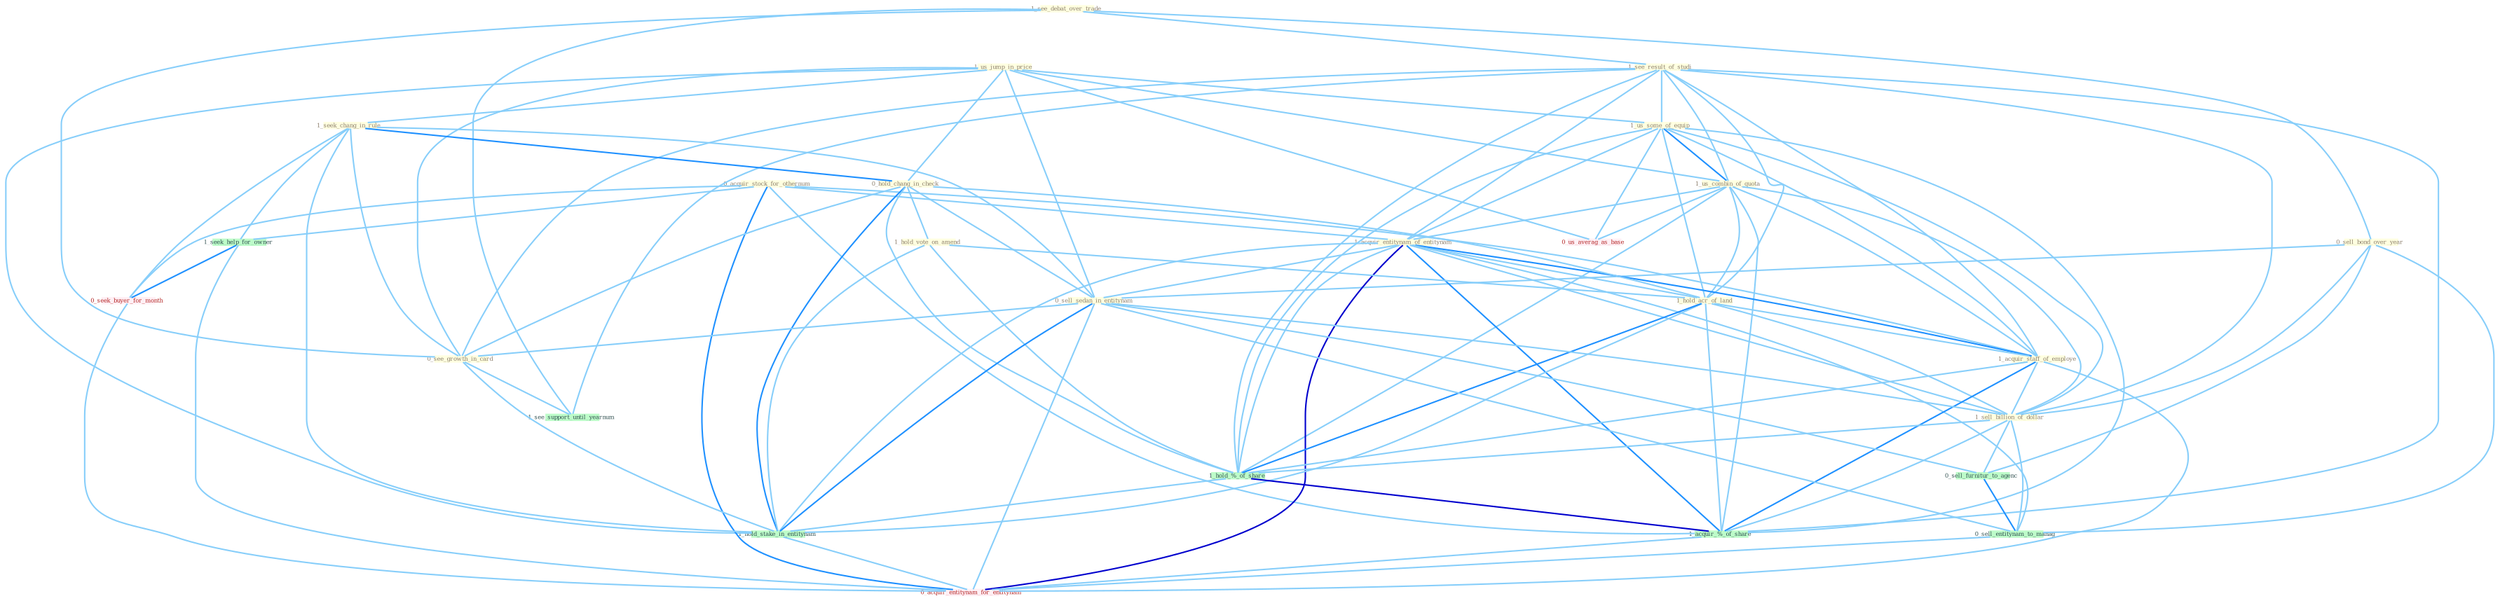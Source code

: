 Graph G{ 
    node
    [shape=polygon,style=filled,width=.5,height=.06,color="#BDFCC9",fixedsize=true,fontsize=4,
    fontcolor="#2f4f4f"];
    {node
    [color="#ffffe0", fontcolor="#8b7d6b"] "1_us_jump_in_price " "1_see_debat_over_trade " "0_acquir_stock_for_othernum " "1_see_result_of_studi " "1_us_some_of_equip " "1_us_combin_of_quota " "0_sell_bond_over_year " "1_seek_chang_in_rule " "1_acquir_entitynam_of_entitynam " "0_hold_chang_in_check " "1_hold_vote_on_amend " "1_hold_acr_of_land " "1_acquir_staff_of_employe " "0_sell_sedan_in_entitynam " "1_sell_billion_of_dollar " "0_see_growth_in_card "}
{node [color="#fff0f5", fontcolor="#b22222"] "0_seek_buyer_for_month " "0_us_averag_as_base " "0_acquir_entitynam_for_entitynam "}
edge [color="#B0E2FF"];

	"1_us_jump_in_price " -- "1_us_some_of_equip " [w="1", color="#87cefa" ];
	"1_us_jump_in_price " -- "1_us_combin_of_quota " [w="1", color="#87cefa" ];
	"1_us_jump_in_price " -- "1_seek_chang_in_rule " [w="1", color="#87cefa" ];
	"1_us_jump_in_price " -- "0_hold_chang_in_check " [w="1", color="#87cefa" ];
	"1_us_jump_in_price " -- "0_sell_sedan_in_entitynam " [w="1", color="#87cefa" ];
	"1_us_jump_in_price " -- "0_see_growth_in_card " [w="1", color="#87cefa" ];
	"1_us_jump_in_price " -- "1_hold_stake_in_entitynam " [w="1", color="#87cefa" ];
	"1_us_jump_in_price " -- "0_us_averag_as_base " [w="1", color="#87cefa" ];
	"1_see_debat_over_trade " -- "1_see_result_of_studi " [w="1", color="#87cefa" ];
	"1_see_debat_over_trade " -- "0_sell_bond_over_year " [w="1", color="#87cefa" ];
	"1_see_debat_over_trade " -- "0_see_growth_in_card " [w="1", color="#87cefa" ];
	"1_see_debat_over_trade " -- "1_see_support_until_yearnum " [w="1", color="#87cefa" ];
	"0_acquir_stock_for_othernum " -- "1_acquir_entitynam_of_entitynam " [w="1", color="#87cefa" ];
	"0_acquir_stock_for_othernum " -- "1_acquir_staff_of_employe " [w="1", color="#87cefa" ];
	"0_acquir_stock_for_othernum " -- "1_seek_help_for_owner " [w="1", color="#87cefa" ];
	"0_acquir_stock_for_othernum " -- "0_seek_buyer_for_month " [w="1", color="#87cefa" ];
	"0_acquir_stock_for_othernum " -- "1_acquir_%_of_share " [w="1", color="#87cefa" ];
	"0_acquir_stock_for_othernum " -- "0_acquir_entitynam_for_entitynam " [w="2", color="#1e90ff" , len=0.8];
	"1_see_result_of_studi " -- "1_us_some_of_equip " [w="1", color="#87cefa" ];
	"1_see_result_of_studi " -- "1_us_combin_of_quota " [w="1", color="#87cefa" ];
	"1_see_result_of_studi " -- "1_acquir_entitynam_of_entitynam " [w="1", color="#87cefa" ];
	"1_see_result_of_studi " -- "1_hold_acr_of_land " [w="1", color="#87cefa" ];
	"1_see_result_of_studi " -- "1_acquir_staff_of_employe " [w="1", color="#87cefa" ];
	"1_see_result_of_studi " -- "1_sell_billion_of_dollar " [w="1", color="#87cefa" ];
	"1_see_result_of_studi " -- "0_see_growth_in_card " [w="1", color="#87cefa" ];
	"1_see_result_of_studi " -- "1_hold_%_of_share " [w="1", color="#87cefa" ];
	"1_see_result_of_studi " -- "1_acquir_%_of_share " [w="1", color="#87cefa" ];
	"1_see_result_of_studi " -- "1_see_support_until_yearnum " [w="1", color="#87cefa" ];
	"1_us_some_of_equip " -- "1_us_combin_of_quota " [w="2", color="#1e90ff" , len=0.8];
	"1_us_some_of_equip " -- "1_acquir_entitynam_of_entitynam " [w="1", color="#87cefa" ];
	"1_us_some_of_equip " -- "1_hold_acr_of_land " [w="1", color="#87cefa" ];
	"1_us_some_of_equip " -- "1_acquir_staff_of_employe " [w="1", color="#87cefa" ];
	"1_us_some_of_equip " -- "1_sell_billion_of_dollar " [w="1", color="#87cefa" ];
	"1_us_some_of_equip " -- "1_hold_%_of_share " [w="1", color="#87cefa" ];
	"1_us_some_of_equip " -- "1_acquir_%_of_share " [w="1", color="#87cefa" ];
	"1_us_some_of_equip " -- "0_us_averag_as_base " [w="1", color="#87cefa" ];
	"1_us_combin_of_quota " -- "1_acquir_entitynam_of_entitynam " [w="1", color="#87cefa" ];
	"1_us_combin_of_quota " -- "1_hold_acr_of_land " [w="1", color="#87cefa" ];
	"1_us_combin_of_quota " -- "1_acquir_staff_of_employe " [w="1", color="#87cefa" ];
	"1_us_combin_of_quota " -- "1_sell_billion_of_dollar " [w="1", color="#87cefa" ];
	"1_us_combin_of_quota " -- "1_hold_%_of_share " [w="1", color="#87cefa" ];
	"1_us_combin_of_quota " -- "1_acquir_%_of_share " [w="1", color="#87cefa" ];
	"1_us_combin_of_quota " -- "0_us_averag_as_base " [w="1", color="#87cefa" ];
	"0_sell_bond_over_year " -- "0_sell_sedan_in_entitynam " [w="1", color="#87cefa" ];
	"0_sell_bond_over_year " -- "1_sell_billion_of_dollar " [w="1", color="#87cefa" ];
	"0_sell_bond_over_year " -- "0_sell_furnitur_to_agenc " [w="1", color="#87cefa" ];
	"0_sell_bond_over_year " -- "0_sell_entitynam_to_manag " [w="1", color="#87cefa" ];
	"1_seek_chang_in_rule " -- "0_hold_chang_in_check " [w="2", color="#1e90ff" , len=0.8];
	"1_seek_chang_in_rule " -- "0_sell_sedan_in_entitynam " [w="1", color="#87cefa" ];
	"1_seek_chang_in_rule " -- "0_see_growth_in_card " [w="1", color="#87cefa" ];
	"1_seek_chang_in_rule " -- "1_hold_stake_in_entitynam " [w="1", color="#87cefa" ];
	"1_seek_chang_in_rule " -- "1_seek_help_for_owner " [w="1", color="#87cefa" ];
	"1_seek_chang_in_rule " -- "0_seek_buyer_for_month " [w="1", color="#87cefa" ];
	"1_acquir_entitynam_of_entitynam " -- "1_hold_acr_of_land " [w="1", color="#87cefa" ];
	"1_acquir_entitynam_of_entitynam " -- "1_acquir_staff_of_employe " [w="2", color="#1e90ff" , len=0.8];
	"1_acquir_entitynam_of_entitynam " -- "0_sell_sedan_in_entitynam " [w="1", color="#87cefa" ];
	"1_acquir_entitynam_of_entitynam " -- "1_sell_billion_of_dollar " [w="1", color="#87cefa" ];
	"1_acquir_entitynam_of_entitynam " -- "1_hold_%_of_share " [w="1", color="#87cefa" ];
	"1_acquir_entitynam_of_entitynam " -- "1_hold_stake_in_entitynam " [w="1", color="#87cefa" ];
	"1_acquir_entitynam_of_entitynam " -- "1_acquir_%_of_share " [w="2", color="#1e90ff" , len=0.8];
	"1_acquir_entitynam_of_entitynam " -- "0_sell_entitynam_to_manag " [w="1", color="#87cefa" ];
	"1_acquir_entitynam_of_entitynam " -- "0_acquir_entitynam_for_entitynam " [w="3", color="#0000cd" , len=0.6];
	"0_hold_chang_in_check " -- "1_hold_vote_on_amend " [w="1", color="#87cefa" ];
	"0_hold_chang_in_check " -- "1_hold_acr_of_land " [w="1", color="#87cefa" ];
	"0_hold_chang_in_check " -- "0_sell_sedan_in_entitynam " [w="1", color="#87cefa" ];
	"0_hold_chang_in_check " -- "0_see_growth_in_card " [w="1", color="#87cefa" ];
	"0_hold_chang_in_check " -- "1_hold_%_of_share " [w="1", color="#87cefa" ];
	"0_hold_chang_in_check " -- "1_hold_stake_in_entitynam " [w="2", color="#1e90ff" , len=0.8];
	"1_hold_vote_on_amend " -- "1_hold_acr_of_land " [w="1", color="#87cefa" ];
	"1_hold_vote_on_amend " -- "1_hold_%_of_share " [w="1", color="#87cefa" ];
	"1_hold_vote_on_amend " -- "1_hold_stake_in_entitynam " [w="1", color="#87cefa" ];
	"1_hold_acr_of_land " -- "1_acquir_staff_of_employe " [w="1", color="#87cefa" ];
	"1_hold_acr_of_land " -- "1_sell_billion_of_dollar " [w="1", color="#87cefa" ];
	"1_hold_acr_of_land " -- "1_hold_%_of_share " [w="2", color="#1e90ff" , len=0.8];
	"1_hold_acr_of_land " -- "1_hold_stake_in_entitynam " [w="1", color="#87cefa" ];
	"1_hold_acr_of_land " -- "1_acquir_%_of_share " [w="1", color="#87cefa" ];
	"1_acquir_staff_of_employe " -- "1_sell_billion_of_dollar " [w="1", color="#87cefa" ];
	"1_acquir_staff_of_employe " -- "1_hold_%_of_share " [w="1", color="#87cefa" ];
	"1_acquir_staff_of_employe " -- "1_acquir_%_of_share " [w="2", color="#1e90ff" , len=0.8];
	"1_acquir_staff_of_employe " -- "0_acquir_entitynam_for_entitynam " [w="1", color="#87cefa" ];
	"0_sell_sedan_in_entitynam " -- "1_sell_billion_of_dollar " [w="1", color="#87cefa" ];
	"0_sell_sedan_in_entitynam " -- "0_see_growth_in_card " [w="1", color="#87cefa" ];
	"0_sell_sedan_in_entitynam " -- "1_hold_stake_in_entitynam " [w="2", color="#1e90ff" , len=0.8];
	"0_sell_sedan_in_entitynam " -- "0_sell_furnitur_to_agenc " [w="1", color="#87cefa" ];
	"0_sell_sedan_in_entitynam " -- "0_sell_entitynam_to_manag " [w="1", color="#87cefa" ];
	"0_sell_sedan_in_entitynam " -- "0_acquir_entitynam_for_entitynam " [w="1", color="#87cefa" ];
	"1_sell_billion_of_dollar " -- "1_hold_%_of_share " [w="1", color="#87cefa" ];
	"1_sell_billion_of_dollar " -- "1_acquir_%_of_share " [w="1", color="#87cefa" ];
	"1_sell_billion_of_dollar " -- "0_sell_furnitur_to_agenc " [w="1", color="#87cefa" ];
	"1_sell_billion_of_dollar " -- "0_sell_entitynam_to_manag " [w="1", color="#87cefa" ];
	"0_see_growth_in_card " -- "1_hold_stake_in_entitynam " [w="1", color="#87cefa" ];
	"0_see_growth_in_card " -- "1_see_support_until_yearnum " [w="1", color="#87cefa" ];
	"1_hold_%_of_share " -- "1_hold_stake_in_entitynam " [w="1", color="#87cefa" ];
	"1_hold_%_of_share " -- "1_acquir_%_of_share " [w="3", color="#0000cd" , len=0.6];
	"1_hold_stake_in_entitynam " -- "0_acquir_entitynam_for_entitynam " [w="1", color="#87cefa" ];
	"1_seek_help_for_owner " -- "0_seek_buyer_for_month " [w="2", color="#1e90ff" , len=0.8];
	"1_seek_help_for_owner " -- "0_acquir_entitynam_for_entitynam " [w="1", color="#87cefa" ];
	"0_seek_buyer_for_month " -- "0_acquir_entitynam_for_entitynam " [w="1", color="#87cefa" ];
	"1_acquir_%_of_share " -- "0_acquir_entitynam_for_entitynam " [w="1", color="#87cefa" ];
	"0_sell_furnitur_to_agenc " -- "0_sell_entitynam_to_manag " [w="2", color="#1e90ff" , len=0.8];
	"0_sell_entitynam_to_manag " -- "0_acquir_entitynam_for_entitynam " [w="1", color="#87cefa" ];
}